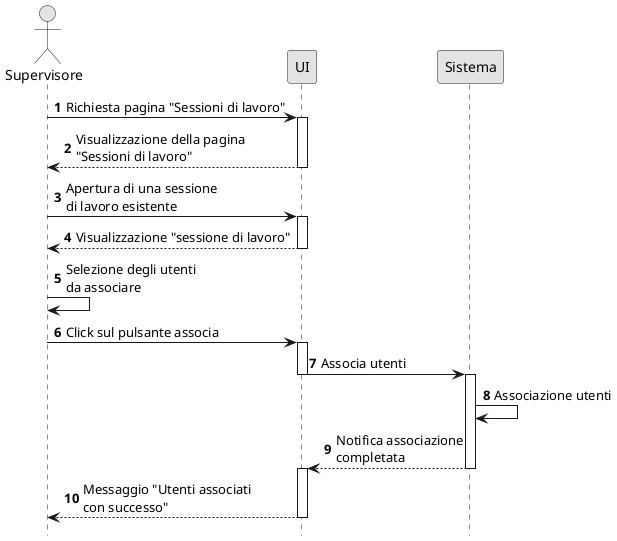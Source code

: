 
    ┌─┐
    ║"│
    └┬┘
    ┌┼┐
     │                                        ┌──┐                    ┌───────┐
    ┌┴┐                                       │UI│                    │Sistema│
Supervisore                                   └┬─┘                    └───┬───┘
    ┌┴┐1 Richiesta pagina "Sessioni di lavoro"┌┴┐                         │
    │ │ ─────────────────────────────────────>│ │                         │
    └┬┘                                       │ │                         │
     │    2 Visualizzazione della pagina      │ │                         │
     │    "Sessioni di lavoro"                │ │                         │
     │<─ ─ ─ ─ ─ ─ ─ ─ ─ ─ ─ ─ ─ ─ ─ ─ ─ ─ ─ ─│ │                         │
     │                                        └┬┘                         │
     │       3 Apertura di una sessione        │                          │
     │       di lavoro esistente               │                          │
     │────────────────────────────────────────>│                          │
     │                                         │                          │
     │ 4 Visualizzazione "sessione di lavoro"  │                          │
     │<─ ─ ─ ─ ─ ─ ─ ─ ─ ─ ─ ─ ─ ─ ─ ─ ─ ─ ─ ─ │                          │
     │                                         │                          │
     ────┐                                     │                          │
         │ <b>5</b>                            │                          │
     <───┘ Selezione degli utenti              │                          │
           da associare                        │                          │
                                               │                          │
     │                                         │                          │
     │     6 Click sul pulsante associa       ┌┴┐                         │
     │───────────────────────────────────────>│ │                         │
     │                                        │ │                         │
     │                                        │ │   7 Associa utenti     ┌┴┐
     │                                        │ │ ─────────────────────> │ │
     │                                        └┬┘                        │ │
     │                                         │                         │ │────┐
     │                                         │                         │ │    │ <b>8</b>
     │                                         │                         │ │<───┘ Associazione utenti
     │                                         │                         │ │
     │                                         │                         │ │
     │                                        ┌┴┐9 Notifica associazione │ │
     │                                        │ │completata              │ │
     │                                        │ │ <─ ─ ─ ─ ─ ─ ─ ─ ─ ─ ─ │ │
     │                                        │ │                        └┬┘
    ┌┴┐    10 Messaggio "Utenti associati     │ │                         │
    │ │    con successo"                      │ │                         │
    │ │ <─ ─ ─ ─ ─ ─ ─ ─ ─ ─ ─ ─ ─ ─ ─ ─ ─ ─ ─│ │                         │
    └┬┘                                       └┬┘                         │

@startuml
autonumber
hide footbox
skinparam shadowing false
skinparam sequenceMessageAlign cener
skinparam monochrome true
Actor Supervisore as Utente

Utente -> UI   :   Richiesta pagina "Sessioni di lavoro"

activate UI
UI --> Utente  :   Visualizzazione della pagina\n"Sessioni di lavoro"
deactivate UI

Utente -> UI   :   Apertura di una sessione\ndi lavoro esistente

activate UI
UI --> Utente  :   Visualizzazione "sessione di lavoro"
deactivate UI

Utente -> Utente   :   Selezione degli utenti\nda associare
Utente -> UI   :   Click sul pulsante associa

activate UI
UI -> Sistema  :   Associa utenti
deactivate UI
activate Sistema
Sistema -> Sistema : Associazione utenti
Sistema --> UI : Notifica associazione\ncompletata
deactivate Sistema
activate UI
UI --> Utente  : Messaggio "Utenti associati\ncon successo"
deactivate UI


@enduml
